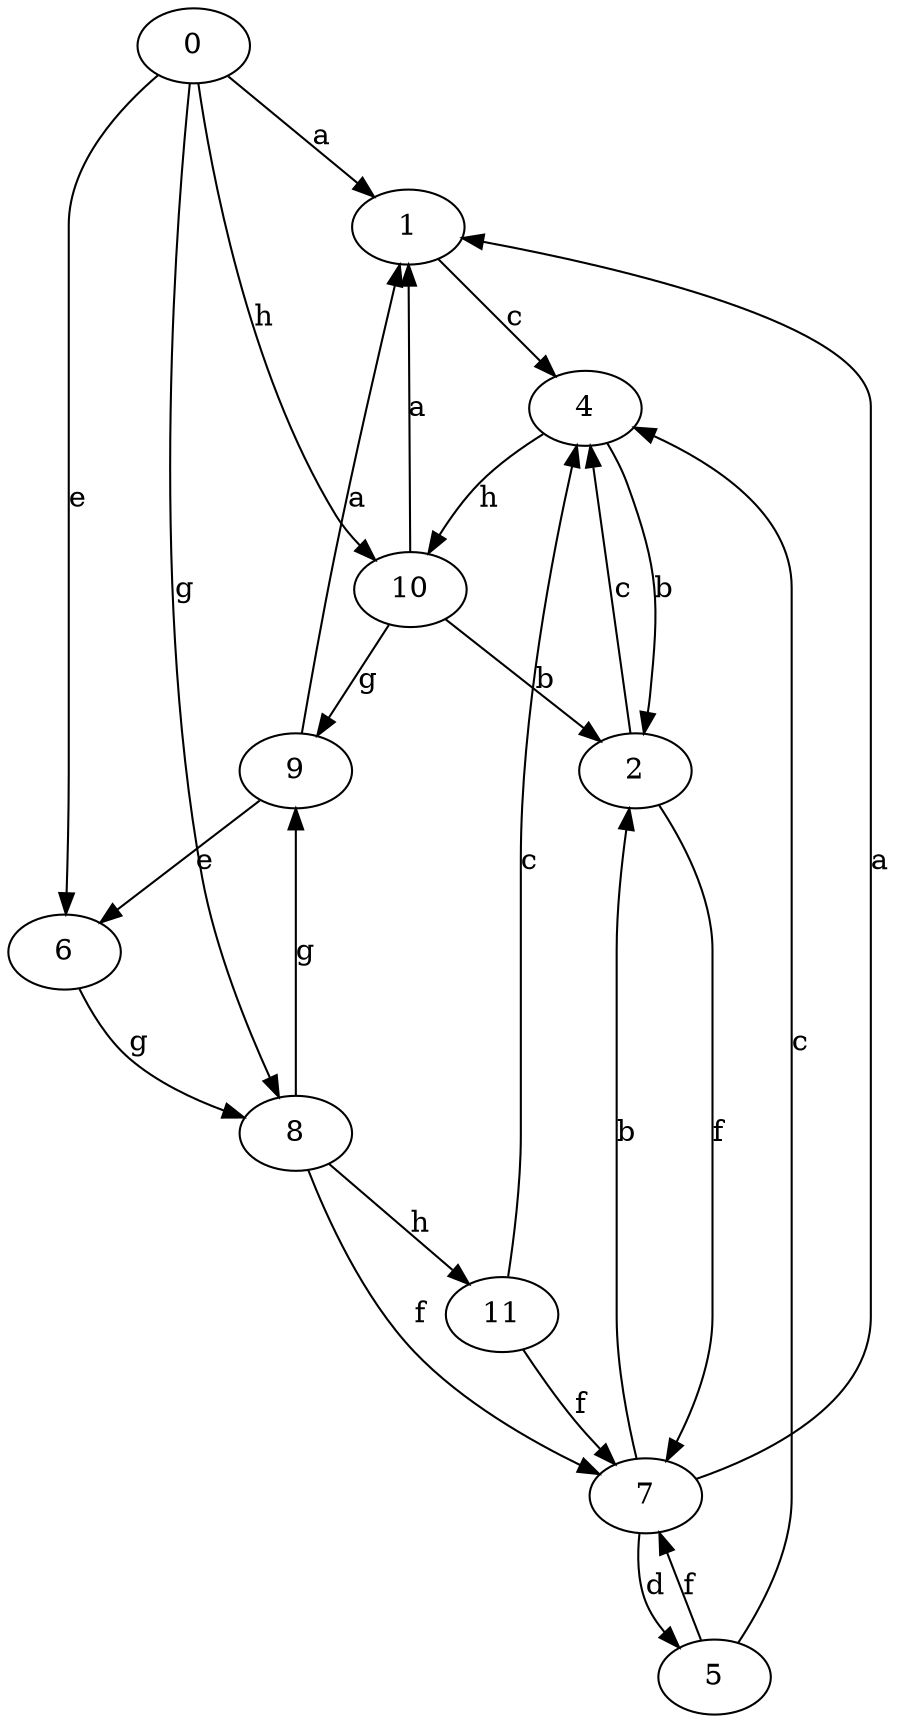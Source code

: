 strict digraph  {
1;
2;
0;
4;
5;
6;
7;
8;
9;
10;
11;
1 -> 4  [label=c];
2 -> 4  [label=c];
2 -> 7  [label=f];
0 -> 1  [label=a];
0 -> 6  [label=e];
0 -> 8  [label=g];
0 -> 10  [label=h];
4 -> 2  [label=b];
4 -> 10  [label=h];
5 -> 4  [label=c];
5 -> 7  [label=f];
6 -> 8  [label=g];
7 -> 1  [label=a];
7 -> 2  [label=b];
7 -> 5  [label=d];
8 -> 7  [label=f];
8 -> 9  [label=g];
8 -> 11  [label=h];
9 -> 1  [label=a];
9 -> 6  [label=e];
10 -> 1  [label=a];
10 -> 2  [label=b];
10 -> 9  [label=g];
11 -> 4  [label=c];
11 -> 7  [label=f];
}
